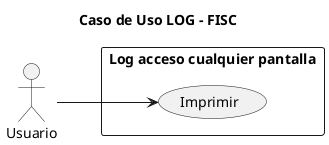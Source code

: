 @startuml
title Caso de Uso LOG - FISC

left to right direction

actor Usuario as user


rectangle "Log acceso cualquier pantalla" {
    usecase "Imprimir" as log
}

user --> log

@enduml